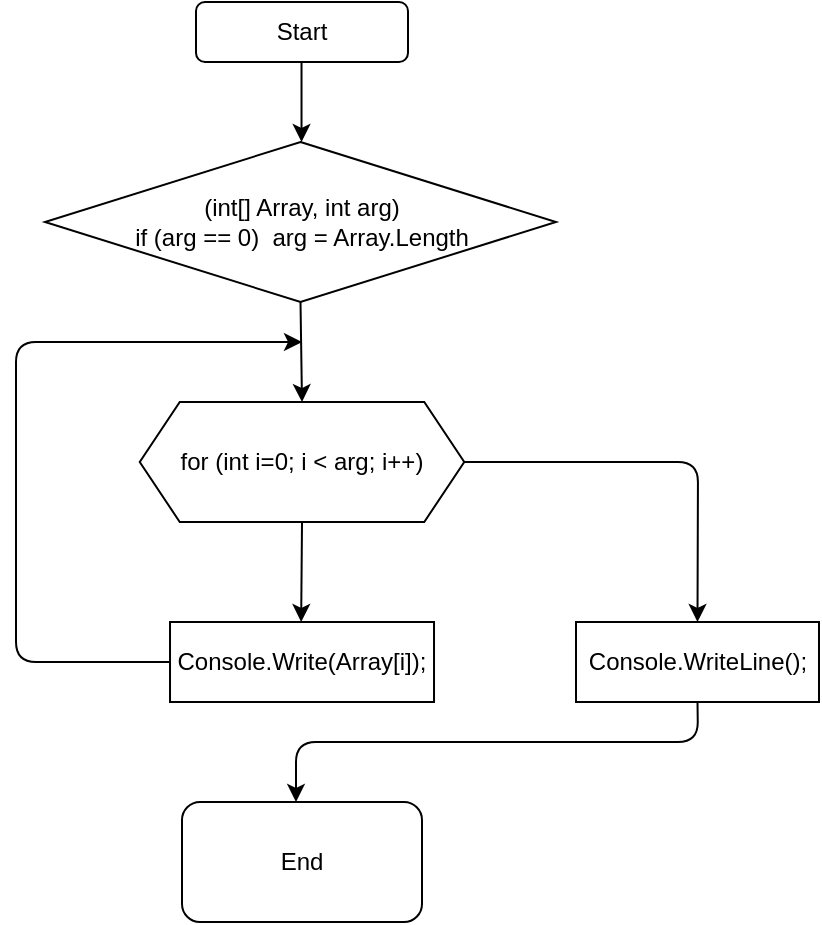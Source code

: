 <mxfile>
    <diagram id="EK19xXZXsurz1Jw2k540" name="Страница 1">
        <mxGraphModel dx="985" dy="574" grid="1" gridSize="10" guides="1" tooltips="1" connect="1" arrows="1" fold="1" page="1" pageScale="1" pageWidth="827" pageHeight="1169" math="0" shadow="0">
            <root>
                <mxCell id="0"/>
                <mxCell id="1" parent="0"/>
                <mxCell id="2" value="Start" style="rounded=1;whiteSpace=wrap;html=1;" parent="1" vertex="1">
                    <mxGeometry x="350" y="10" width="106" height="30" as="geometry"/>
                </mxCell>
                <mxCell id="3" value="" style="endArrow=classic;html=1;" parent="1" edge="1">
                    <mxGeometry width="50" height="50" relative="1" as="geometry">
                        <mxPoint x="402.76" y="40" as="sourcePoint"/>
                        <mxPoint x="402.76" y="80" as="targetPoint"/>
                    </mxGeometry>
                </mxCell>
                <mxCell id="5" value="(int[] Array, int arg)&lt;br&gt;if (arg == 0)&amp;nbsp; arg = Array.Length" style="rhombus;whiteSpace=wrap;html=1;" parent="1" vertex="1">
                    <mxGeometry x="274.5" y="80" width="255.5" height="80" as="geometry"/>
                </mxCell>
                <mxCell id="6" value="" style="endArrow=classic;html=1;exitX=0.5;exitY=1;exitDx=0;exitDy=0;entryX=0.5;entryY=0;entryDx=0;entryDy=0;entryPerimeter=0;" parent="1" source="5" edge="1" target="7">
                    <mxGeometry width="50" height="50" relative="1" as="geometry">
                        <mxPoint x="390" y="240" as="sourcePoint"/>
                        <mxPoint x="403" y="200" as="targetPoint"/>
                    </mxGeometry>
                </mxCell>
                <mxCell id="7" value="for (int i=0; i &amp;lt; arg; i++)" style="shape=hexagon;perimeter=hexagonPerimeter2;whiteSpace=wrap;html=1;fixedSize=1;" parent="1" vertex="1">
                    <mxGeometry x="321.88" y="210" width="162.25" height="60" as="geometry"/>
                </mxCell>
                <mxCell id="8" value="" style="endArrow=classic;html=1;exitX=0.5;exitY=1;exitDx=0;exitDy=0;" parent="1" edge="1" source="7">
                    <mxGeometry width="50" height="50" relative="1" as="geometry">
                        <mxPoint x="402.58" y="280" as="sourcePoint"/>
                        <mxPoint x="402.58" y="320" as="targetPoint"/>
                    </mxGeometry>
                </mxCell>
                <mxCell id="9" value="&lt;span&gt;Console.WriteLine();&lt;/span&gt;" style="rounded=0;whiteSpace=wrap;html=1;" parent="1" vertex="1">
                    <mxGeometry x="540" y="320" width="121.5" height="40" as="geometry"/>
                </mxCell>
                <mxCell id="10" value="End" style="rounded=1;whiteSpace=wrap;html=1;" parent="1" vertex="1">
                    <mxGeometry x="343" y="410" width="120" height="60" as="geometry"/>
                </mxCell>
                <mxCell id="11" value="" style="endArrow=classic;html=1;exitX=0.5;exitY=1;exitDx=0;exitDy=0;" parent="1" edge="1" source="9">
                    <mxGeometry width="50" height="50" relative="1" as="geometry">
                        <mxPoint x="400" y="370" as="sourcePoint"/>
                        <mxPoint x="400" y="410" as="targetPoint"/>
                        <Array as="points">
                            <mxPoint x="601" y="380"/>
                            <mxPoint x="400" y="380"/>
                        </Array>
                    </mxGeometry>
                </mxCell>
                <mxCell id="12" value="&lt;span&gt;Console.Write(Array[i]);&lt;/span&gt;" style="rounded=0;whiteSpace=wrap;html=1;" vertex="1" parent="1">
                    <mxGeometry x="337.01" y="320" width="132" height="40" as="geometry"/>
                </mxCell>
                <mxCell id="13" value="" style="endArrow=classic;html=1;exitX=0;exitY=0.5;exitDx=0;exitDy=0;" edge="1" parent="1" source="12">
                    <mxGeometry width="50" height="50" relative="1" as="geometry">
                        <mxPoint x="680" y="350" as="sourcePoint"/>
                        <mxPoint x="403" y="180" as="targetPoint"/>
                        <Array as="points">
                            <mxPoint x="260" y="340"/>
                            <mxPoint x="260" y="180"/>
                        </Array>
                    </mxGeometry>
                </mxCell>
                <mxCell id="14" value="" style="endArrow=classic;html=1;entryX=0.5;entryY=0;entryDx=0;entryDy=0;exitX=1;exitY=0.5;exitDx=0;exitDy=0;" edge="1" parent="1" source="7" target="9">
                    <mxGeometry width="50" height="50" relative="1" as="geometry">
                        <mxPoint x="510" y="240" as="sourcePoint"/>
                        <mxPoint x="730" y="300" as="targetPoint"/>
                        <Array as="points">
                            <mxPoint x="601" y="240"/>
                        </Array>
                    </mxGeometry>
                </mxCell>
            </root>
        </mxGraphModel>
    </diagram>
</mxfile>